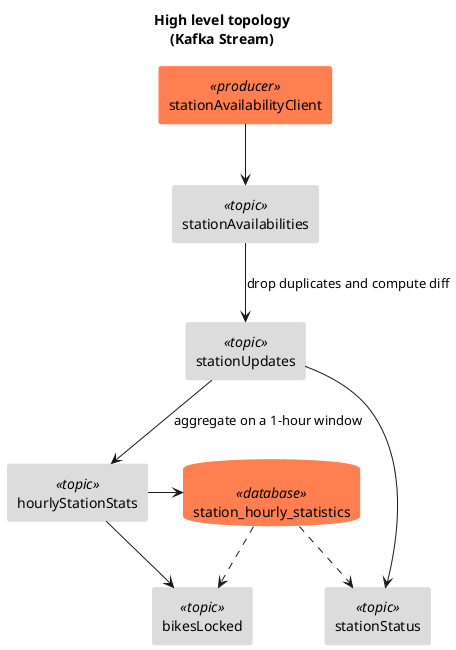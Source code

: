 @startuml
title
<b>High level topology</b>
(Kafka Stream)
end title

rectangle stationAvailabilityClient <<producer>>
rectangle stationAvailabilities <<topic>>
rectangle stationUpdates <<topic>>
rectangle hourlyStationStats<<topic>>
rectangle stationStatus <<topic>>
rectangle bikesLocked <<topic>>
database station_hourly_statistics <<database>>


stationAvailabilityClient --> stationAvailabilities 
stationAvailabilities --> stationUpdates : drop duplicates and compute diff
stationUpdates --> hourlyStationStats : aggregate on a 1-hour window
hourlyStationStats --> bikesLocked
hourlyStationStats -> station_hourly_statistics
stationUpdates --> stationStatus
station_hourly_statistics ..> stationStatus
station_hourly_statistics ..> bikesLocked

skinparam rectangle{
    backgroundColor<<topic>> Gainsboro
    backgroundColor<<table>> Gainsboro
    backgroundColor<<producer>> Coral
    backgroundColor<<consumer>> Coral
    borderColor<<topic>> transparent
    borderColor<<table>> transparent
    borderColor<<producer>> transparent
    borderColor<<consumer>> transparent
}

skinparam database{ 
   backgroundColor<<database>> Coral
   borderColor transparent
}

skinparam{
   ArrowColor DeepSkyBlue
   shadowing false
}
@enduml